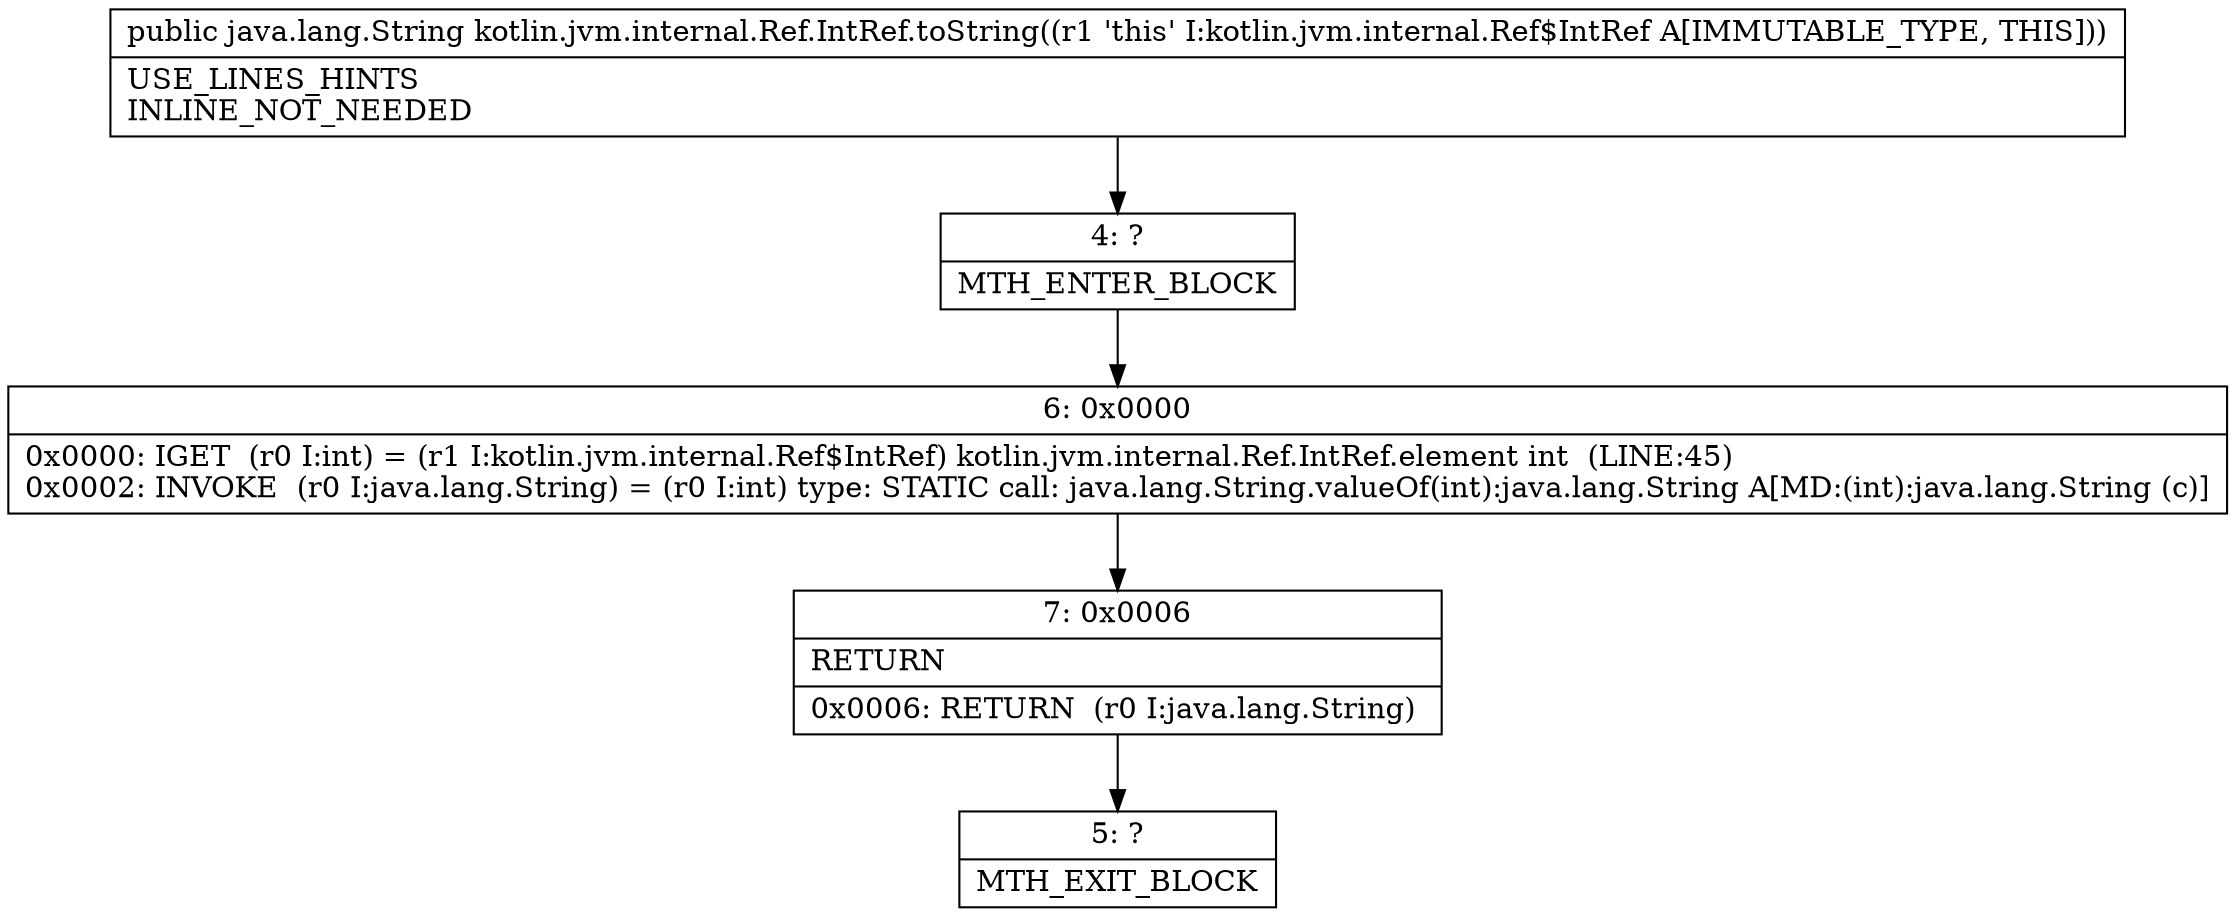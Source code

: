 digraph "CFG forkotlin.jvm.internal.Ref.IntRef.toString()Ljava\/lang\/String;" {
Node_4 [shape=record,label="{4\:\ ?|MTH_ENTER_BLOCK\l}"];
Node_6 [shape=record,label="{6\:\ 0x0000|0x0000: IGET  (r0 I:int) = (r1 I:kotlin.jvm.internal.Ref$IntRef) kotlin.jvm.internal.Ref.IntRef.element int  (LINE:45)\l0x0002: INVOKE  (r0 I:java.lang.String) = (r0 I:int) type: STATIC call: java.lang.String.valueOf(int):java.lang.String A[MD:(int):java.lang.String (c)]\l}"];
Node_7 [shape=record,label="{7\:\ 0x0006|RETURN\l|0x0006: RETURN  (r0 I:java.lang.String) \l}"];
Node_5 [shape=record,label="{5\:\ ?|MTH_EXIT_BLOCK\l}"];
MethodNode[shape=record,label="{public java.lang.String kotlin.jvm.internal.Ref.IntRef.toString((r1 'this' I:kotlin.jvm.internal.Ref$IntRef A[IMMUTABLE_TYPE, THIS]))  | USE_LINES_HINTS\lINLINE_NOT_NEEDED\l}"];
MethodNode -> Node_4;Node_4 -> Node_6;
Node_6 -> Node_7;
Node_7 -> Node_5;
}

